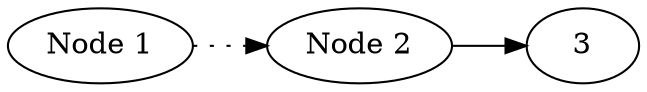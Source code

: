 digraph test {
rankdir="LR";
1 [label="Node 1";]
2 [label="Node 2";]
1 -> 2 [style="dotted";]
2 -> 3 []
}
